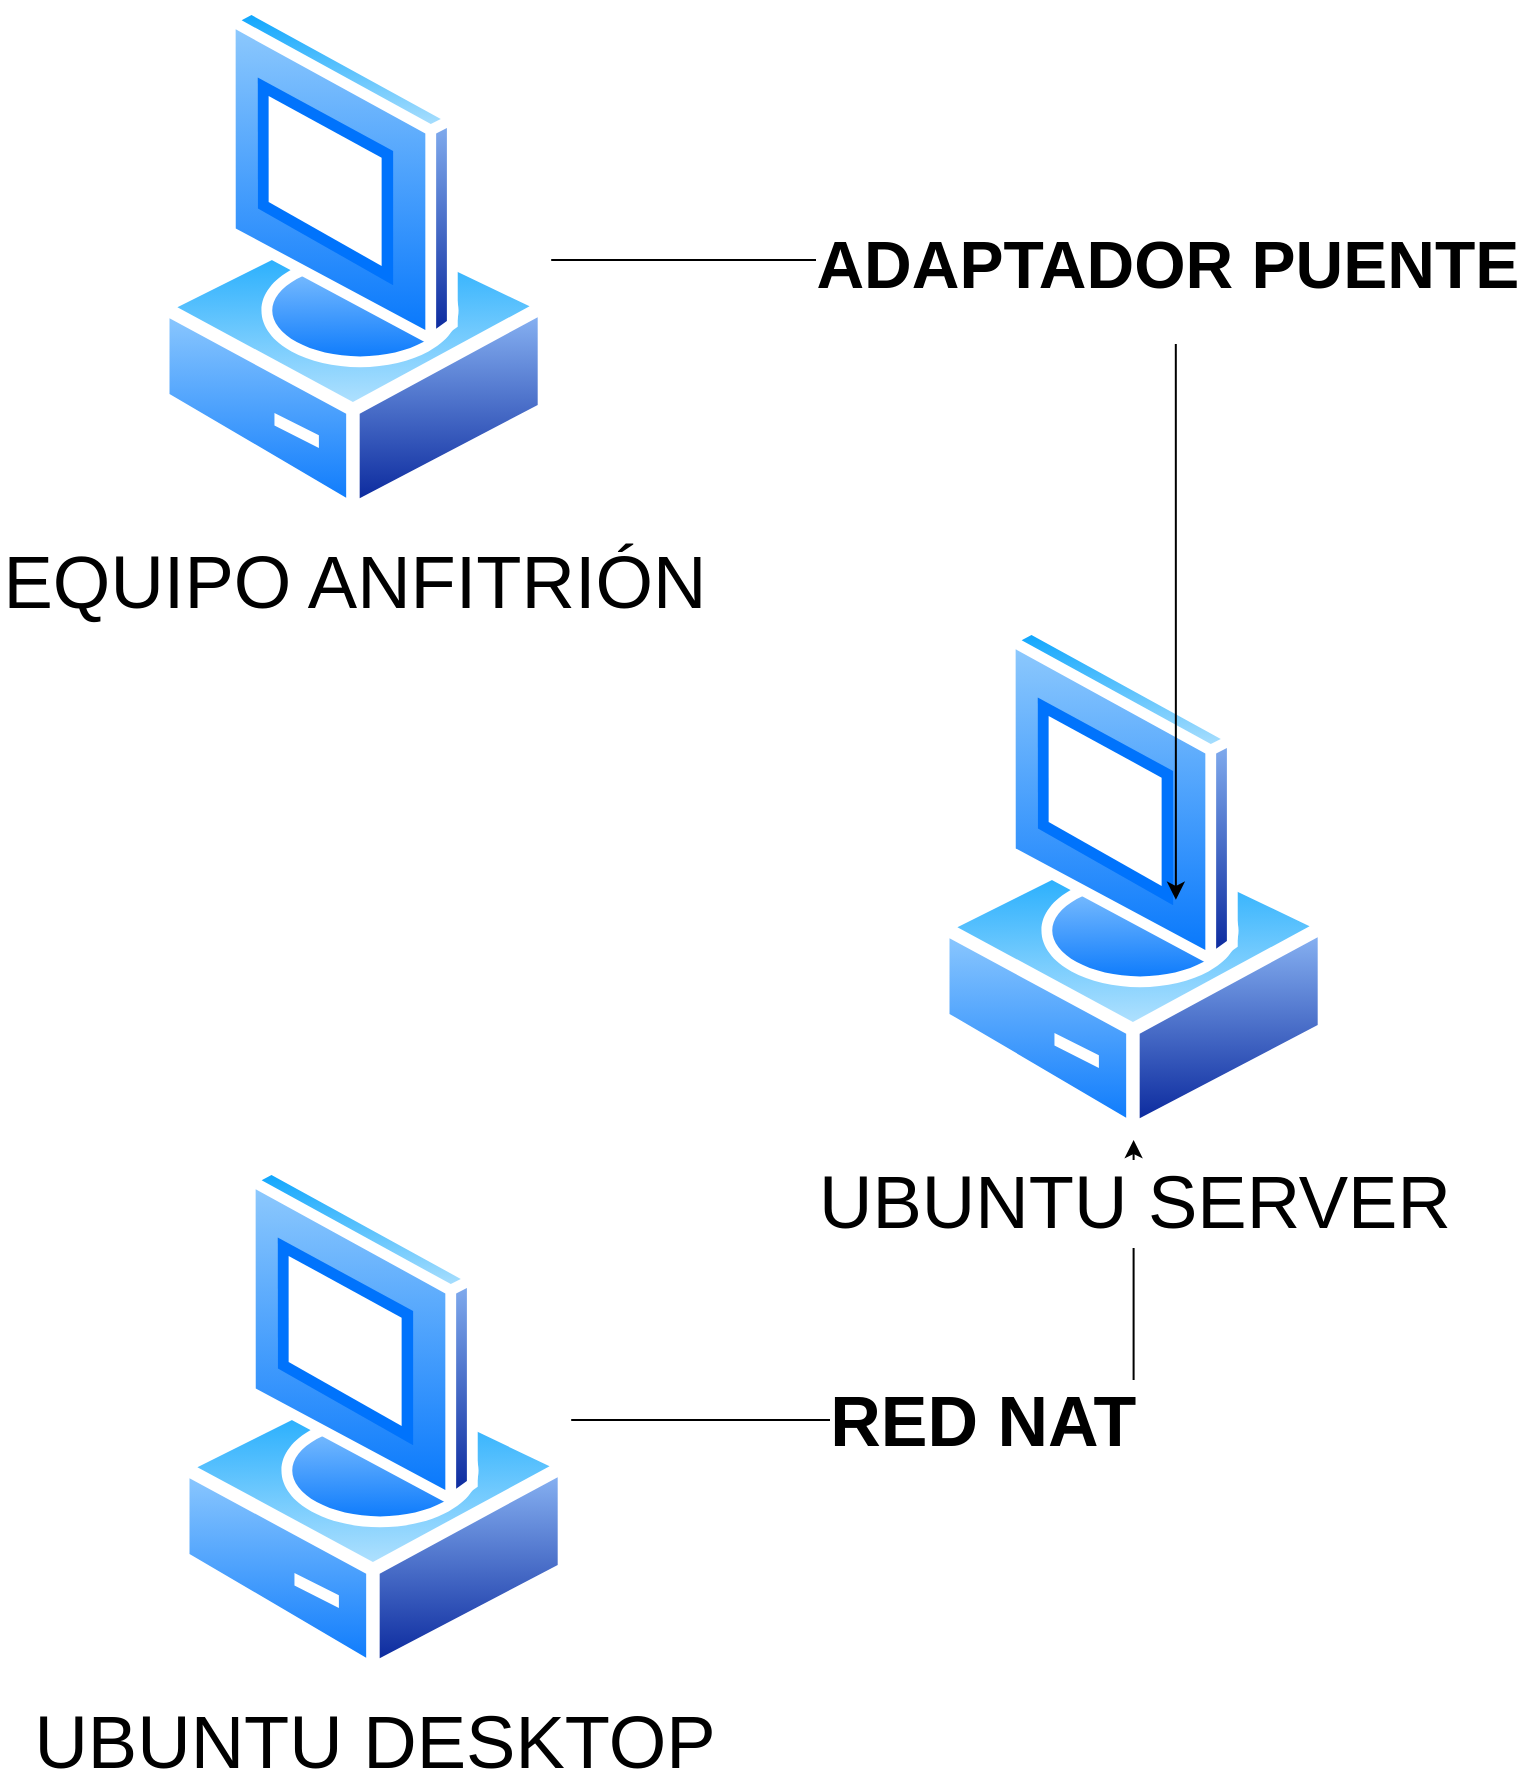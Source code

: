 <mxfile version="24.7.16">
  <diagram name="Página-1" id="dNGl02KZGJWCCH43IAgb">
    <mxGraphModel dx="2269" dy="1449" grid="1" gridSize="10" guides="1" tooltips="1" connect="1" arrows="1" fold="1" page="1" pageScale="1" pageWidth="827" pageHeight="1169" math="0" shadow="0">
      <root>
        <mxCell id="0" />
        <mxCell id="1" parent="0" />
        <mxCell id="BIulghIKF2VAYKIMc1So-1" value="EQUIPO ANFITRIÓN&lt;div&gt;&lt;br&gt;&lt;/div&gt;" style="image;aspect=fixed;perimeter=ellipsePerimeter;html=1;align=center;shadow=0;dashed=0;spacingTop=3;image=img/lib/active_directory/vista_client.svg;verticalAlign=top;fontSize=37;" vertex="1" parent="1">
          <mxGeometry x="130" y="210" width="197.6" height="260" as="geometry" />
        </mxCell>
        <mxCell id="BIulghIKF2VAYKIMc1So-24" value="&lt;b&gt;RED NAT&amp;nbsp;&lt;/b&gt;" style="edgeStyle=orthogonalEdgeStyle;rounded=0;orthogonalLoop=1;jettySize=auto;html=1;fontSize=35;" edge="1" parent="1" source="BIulghIKF2VAYKIMc1So-9" target="BIulghIKF2VAYKIMc1So-10">
          <mxGeometry relative="1" as="geometry" />
        </mxCell>
        <mxCell id="BIulghIKF2VAYKIMc1So-9" value="&lt;div&gt;UBUNTU DESKTOP&lt;/div&gt;" style="image;aspect=fixed;perimeter=ellipsePerimeter;html=1;align=center;shadow=0;dashed=0;spacingTop=3;image=img/lib/active_directory/vista_client.svg;verticalAlign=top;fontSize=37;" vertex="1" parent="1">
          <mxGeometry x="140" y="790" width="197.6" height="260" as="geometry" />
        </mxCell>
        <mxCell id="BIulghIKF2VAYKIMc1So-10" value="UBUNTU SERVER" style="image;aspect=fixed;perimeter=ellipsePerimeter;html=1;align=center;shadow=0;dashed=0;spacingTop=3;image=img/lib/active_directory/vista_client.svg;verticalAlign=top;fontSize=37;" vertex="1" parent="1">
          <mxGeometry x="520" y="520" width="197.6" height="260" as="geometry" />
        </mxCell>
        <mxCell id="BIulghIKF2VAYKIMc1So-11" value="&lt;p style=&quot;line-height: 150%;&quot;&gt;&lt;font style=&quot;font-size: 33px;&quot;&gt;&lt;b&gt;ADAPTADOR PUENTE&amp;nbsp;&lt;/b&gt;&lt;/font&gt;&lt;/p&gt;" style="edgeStyle=orthogonalEdgeStyle;rounded=0;orthogonalLoop=1;jettySize=auto;html=1;entryX=0.607;entryY=0.538;entryDx=0;entryDy=0;entryPerimeter=0;fontSize=20;" edge="1" parent="1" source="BIulghIKF2VAYKIMc1So-1" target="BIulghIKF2VAYKIMc1So-10">
          <mxGeometry relative="1" as="geometry" />
        </mxCell>
      </root>
    </mxGraphModel>
  </diagram>
</mxfile>
